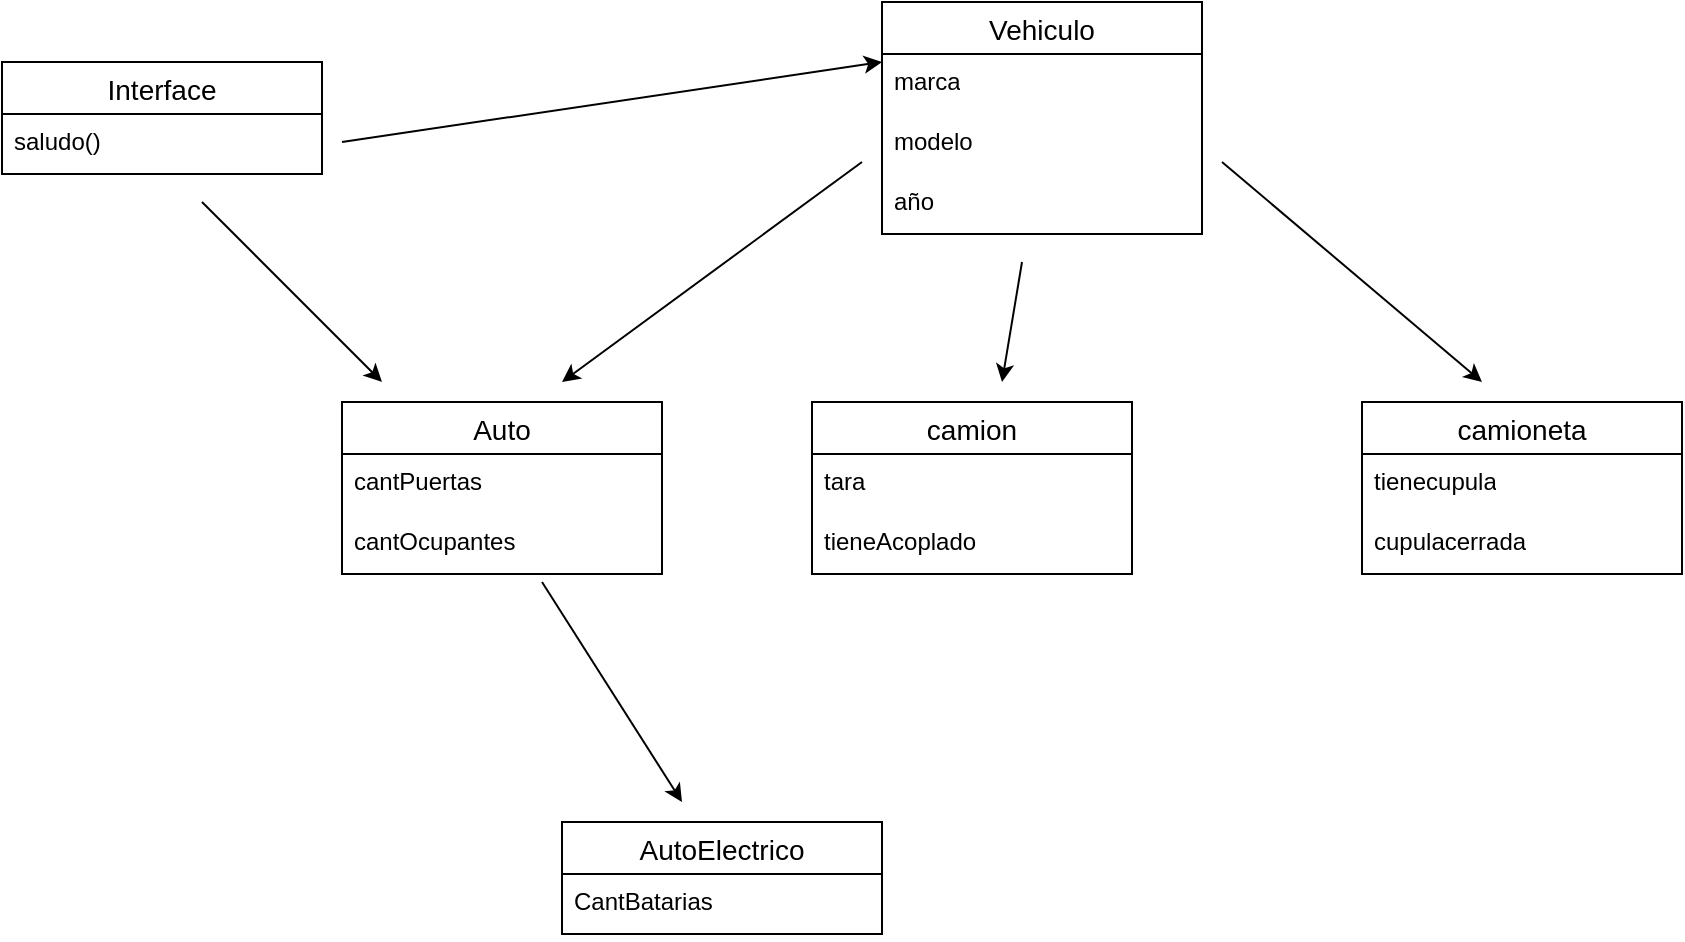 <mxfile version="21.5.1" type="device">
  <diagram name="Page-1" id="Xi4KMswoWDrjygqbhvt4">
    <mxGraphModel dx="1120" dy="452" grid="1" gridSize="10" guides="1" tooltips="1" connect="1" arrows="1" fold="1" page="1" pageScale="1" pageWidth="1169" pageHeight="827" math="0" shadow="0">
      <root>
        <mxCell id="0" />
        <mxCell id="1" parent="0" />
        <mxCell id="gfPU2XR-TGNDP-JWIcLz-1" value="Vehiculo" style="swimlane;fontStyle=0;childLayout=stackLayout;horizontal=1;startSize=26;horizontalStack=0;resizeParent=1;resizeParentMax=0;resizeLast=0;collapsible=1;marginBottom=0;align=center;fontSize=14;" vertex="1" parent="1">
          <mxGeometry x="460" y="20" width="160" height="116" as="geometry" />
        </mxCell>
        <mxCell id="gfPU2XR-TGNDP-JWIcLz-2" value="marca" style="text;strokeColor=none;fillColor=none;spacingLeft=4;spacingRight=4;overflow=hidden;rotatable=0;points=[[0,0.5],[1,0.5]];portConstraint=eastwest;fontSize=12;whiteSpace=wrap;html=1;" vertex="1" parent="gfPU2XR-TGNDP-JWIcLz-1">
          <mxGeometry y="26" width="160" height="30" as="geometry" />
        </mxCell>
        <mxCell id="gfPU2XR-TGNDP-JWIcLz-3" value="modelo" style="text;strokeColor=none;fillColor=none;spacingLeft=4;spacingRight=4;overflow=hidden;rotatable=0;points=[[0,0.5],[1,0.5]];portConstraint=eastwest;fontSize=12;whiteSpace=wrap;html=1;" vertex="1" parent="gfPU2XR-TGNDP-JWIcLz-1">
          <mxGeometry y="56" width="160" height="30" as="geometry" />
        </mxCell>
        <mxCell id="gfPU2XR-TGNDP-JWIcLz-4" value="año" style="text;strokeColor=none;fillColor=none;spacingLeft=4;spacingRight=4;overflow=hidden;rotatable=0;points=[[0,0.5],[1,0.5]];portConstraint=eastwest;fontSize=12;whiteSpace=wrap;html=1;" vertex="1" parent="gfPU2XR-TGNDP-JWIcLz-1">
          <mxGeometry y="86" width="160" height="30" as="geometry" />
        </mxCell>
        <mxCell id="gfPU2XR-TGNDP-JWIcLz-5" value="Auto" style="swimlane;fontStyle=0;childLayout=stackLayout;horizontal=1;startSize=26;horizontalStack=0;resizeParent=1;resizeParentMax=0;resizeLast=0;collapsible=1;marginBottom=0;align=center;fontSize=14;" vertex="1" parent="1">
          <mxGeometry x="190" y="220" width="160" height="86" as="geometry" />
        </mxCell>
        <mxCell id="gfPU2XR-TGNDP-JWIcLz-6" value="cantPuertas" style="text;strokeColor=none;fillColor=none;spacingLeft=4;spacingRight=4;overflow=hidden;rotatable=0;points=[[0,0.5],[1,0.5]];portConstraint=eastwest;fontSize=12;whiteSpace=wrap;html=1;" vertex="1" parent="gfPU2XR-TGNDP-JWIcLz-5">
          <mxGeometry y="26" width="160" height="30" as="geometry" />
        </mxCell>
        <mxCell id="gfPU2XR-TGNDP-JWIcLz-7" value="cantOcupantes" style="text;strokeColor=none;fillColor=none;spacingLeft=4;spacingRight=4;overflow=hidden;rotatable=0;points=[[0,0.5],[1,0.5]];portConstraint=eastwest;fontSize=12;whiteSpace=wrap;html=1;" vertex="1" parent="gfPU2XR-TGNDP-JWIcLz-5">
          <mxGeometry y="56" width="160" height="30" as="geometry" />
        </mxCell>
        <mxCell id="gfPU2XR-TGNDP-JWIcLz-9" value="" style="endArrow=classic;html=1;rounded=0;" edge="1" parent="1">
          <mxGeometry width="50" height="50" relative="1" as="geometry">
            <mxPoint x="450" y="100" as="sourcePoint" />
            <mxPoint x="300" y="210" as="targetPoint" />
          </mxGeometry>
        </mxCell>
        <mxCell id="gfPU2XR-TGNDP-JWIcLz-10" value="camion" style="swimlane;fontStyle=0;childLayout=stackLayout;horizontal=1;startSize=26;horizontalStack=0;resizeParent=1;resizeParentMax=0;resizeLast=0;collapsible=1;marginBottom=0;align=center;fontSize=14;" vertex="1" parent="1">
          <mxGeometry x="425" y="220" width="160" height="86" as="geometry" />
        </mxCell>
        <mxCell id="gfPU2XR-TGNDP-JWIcLz-11" value="tara" style="text;strokeColor=none;fillColor=none;spacingLeft=4;spacingRight=4;overflow=hidden;rotatable=0;points=[[0,0.5],[1,0.5]];portConstraint=eastwest;fontSize=12;whiteSpace=wrap;html=1;" vertex="1" parent="gfPU2XR-TGNDP-JWIcLz-10">
          <mxGeometry y="26" width="160" height="30" as="geometry" />
        </mxCell>
        <mxCell id="gfPU2XR-TGNDP-JWIcLz-12" value="tieneAcoplado" style="text;strokeColor=none;fillColor=none;spacingLeft=4;spacingRight=4;overflow=hidden;rotatable=0;points=[[0,0.5],[1,0.5]];portConstraint=eastwest;fontSize=12;whiteSpace=wrap;html=1;" vertex="1" parent="gfPU2XR-TGNDP-JWIcLz-10">
          <mxGeometry y="56" width="160" height="30" as="geometry" />
        </mxCell>
        <mxCell id="gfPU2XR-TGNDP-JWIcLz-27" value="camioneta" style="swimlane;fontStyle=0;childLayout=stackLayout;horizontal=1;startSize=26;horizontalStack=0;resizeParent=1;resizeParentMax=0;resizeLast=0;collapsible=1;marginBottom=0;align=center;fontSize=14;" vertex="1" parent="1">
          <mxGeometry x="700" y="220" width="160" height="86" as="geometry" />
        </mxCell>
        <mxCell id="gfPU2XR-TGNDP-JWIcLz-28" value="tienecupula" style="text;strokeColor=none;fillColor=none;spacingLeft=4;spacingRight=4;overflow=hidden;rotatable=0;points=[[0,0.5],[1,0.5]];portConstraint=eastwest;fontSize=12;whiteSpace=wrap;html=1;" vertex="1" parent="gfPU2XR-TGNDP-JWIcLz-27">
          <mxGeometry y="26" width="160" height="30" as="geometry" />
        </mxCell>
        <mxCell id="gfPU2XR-TGNDP-JWIcLz-29" value="cupulacerrada" style="text;strokeColor=none;fillColor=none;spacingLeft=4;spacingRight=4;overflow=hidden;rotatable=0;points=[[0,0.5],[1,0.5]];portConstraint=eastwest;fontSize=12;whiteSpace=wrap;html=1;" vertex="1" parent="gfPU2XR-TGNDP-JWIcLz-27">
          <mxGeometry y="56" width="160" height="30" as="geometry" />
        </mxCell>
        <mxCell id="gfPU2XR-TGNDP-JWIcLz-31" value="" style="endArrow=classic;html=1;rounded=0;" edge="1" parent="1">
          <mxGeometry width="50" height="50" relative="1" as="geometry">
            <mxPoint x="530" y="150" as="sourcePoint" />
            <mxPoint x="520" y="210" as="targetPoint" />
          </mxGeometry>
        </mxCell>
        <mxCell id="gfPU2XR-TGNDP-JWIcLz-32" value="" style="endArrow=classic;html=1;rounded=0;" edge="1" parent="1">
          <mxGeometry width="50" height="50" relative="1" as="geometry">
            <mxPoint x="630" y="100" as="sourcePoint" />
            <mxPoint x="760" y="210" as="targetPoint" />
          </mxGeometry>
        </mxCell>
        <mxCell id="gfPU2XR-TGNDP-JWIcLz-33" value="AutoElectrico" style="swimlane;fontStyle=0;childLayout=stackLayout;horizontal=1;startSize=26;horizontalStack=0;resizeParent=1;resizeParentMax=0;resizeLast=0;collapsible=1;marginBottom=0;align=center;fontSize=14;" vertex="1" parent="1">
          <mxGeometry x="300" y="430" width="160" height="56" as="geometry" />
        </mxCell>
        <mxCell id="gfPU2XR-TGNDP-JWIcLz-34" value="CantBatarias" style="text;strokeColor=none;fillColor=none;spacingLeft=4;spacingRight=4;overflow=hidden;rotatable=0;points=[[0,0.5],[1,0.5]];portConstraint=eastwest;fontSize=12;whiteSpace=wrap;html=1;" vertex="1" parent="gfPU2XR-TGNDP-JWIcLz-33">
          <mxGeometry y="26" width="160" height="30" as="geometry" />
        </mxCell>
        <mxCell id="gfPU2XR-TGNDP-JWIcLz-37" value="" style="endArrow=classic;html=1;rounded=0;" edge="1" parent="1">
          <mxGeometry width="50" height="50" relative="1" as="geometry">
            <mxPoint x="290" y="310" as="sourcePoint" />
            <mxPoint x="360" y="420" as="targetPoint" />
          </mxGeometry>
        </mxCell>
        <mxCell id="gfPU2XR-TGNDP-JWIcLz-39" value="Interface" style="swimlane;fontStyle=0;childLayout=stackLayout;horizontal=1;startSize=26;horizontalStack=0;resizeParent=1;resizeParentMax=0;resizeLast=0;collapsible=1;marginBottom=0;align=center;fontSize=14;" vertex="1" parent="1">
          <mxGeometry x="20" y="50" width="160" height="56" as="geometry" />
        </mxCell>
        <mxCell id="gfPU2XR-TGNDP-JWIcLz-40" value="saludo()" style="text;strokeColor=none;fillColor=none;spacingLeft=4;spacingRight=4;overflow=hidden;rotatable=0;points=[[0,0.5],[1,0.5]];portConstraint=eastwest;fontSize=12;whiteSpace=wrap;html=1;" vertex="1" parent="gfPU2XR-TGNDP-JWIcLz-39">
          <mxGeometry y="26" width="160" height="30" as="geometry" />
        </mxCell>
        <mxCell id="gfPU2XR-TGNDP-JWIcLz-43" value="" style="endArrow=classic;html=1;rounded=0;entryX=0;entryY=0.133;entryDx=0;entryDy=0;entryPerimeter=0;" edge="1" parent="1" target="gfPU2XR-TGNDP-JWIcLz-2">
          <mxGeometry width="50" height="50" relative="1" as="geometry">
            <mxPoint x="190" y="90" as="sourcePoint" />
            <mxPoint x="500" y="210" as="targetPoint" />
          </mxGeometry>
        </mxCell>
        <mxCell id="gfPU2XR-TGNDP-JWIcLz-44" value="" style="endArrow=classic;html=1;rounded=0;" edge="1" parent="1">
          <mxGeometry width="50" height="50" relative="1" as="geometry">
            <mxPoint x="120" y="120" as="sourcePoint" />
            <mxPoint x="210" y="210" as="targetPoint" />
          </mxGeometry>
        </mxCell>
      </root>
    </mxGraphModel>
  </diagram>
</mxfile>
